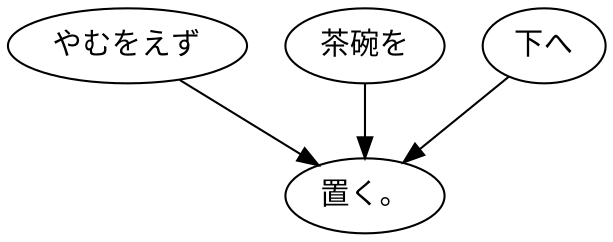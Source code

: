 digraph graph1233 {
	node0 [label="やむをえず"];
	node1 [label="茶碗を"];
	node2 [label="下へ"];
	node3 [label="置く。"];
	node0 -> node3;
	node1 -> node3;
	node2 -> node3;
}
